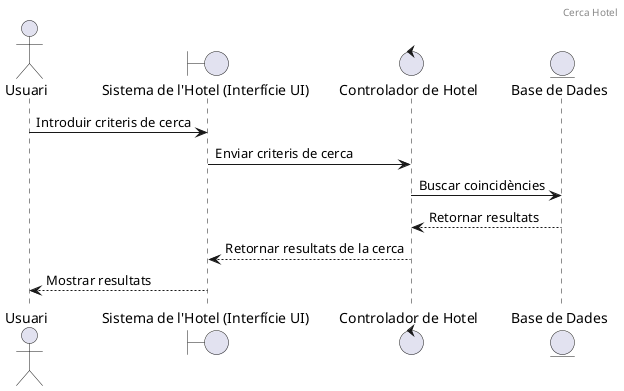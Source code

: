 @startuml
header Cerca Hotel

actor Usuari
boundary "Sistema de l'Hotel (Interfície UI)" as UI
control "Controlador de Hotel" as Control
entity "Base de Dades" as DB

Usuari -> UI: Introduir criteris de cerca
UI -> Control: Enviar criteris de cerca
Control -> DB: Buscar coincidències
DB --> Control: Retornar resultats
Control --> UI: Retornar resultats de la cerca
UI --> Usuari: Mostrar resultats

@enduml
